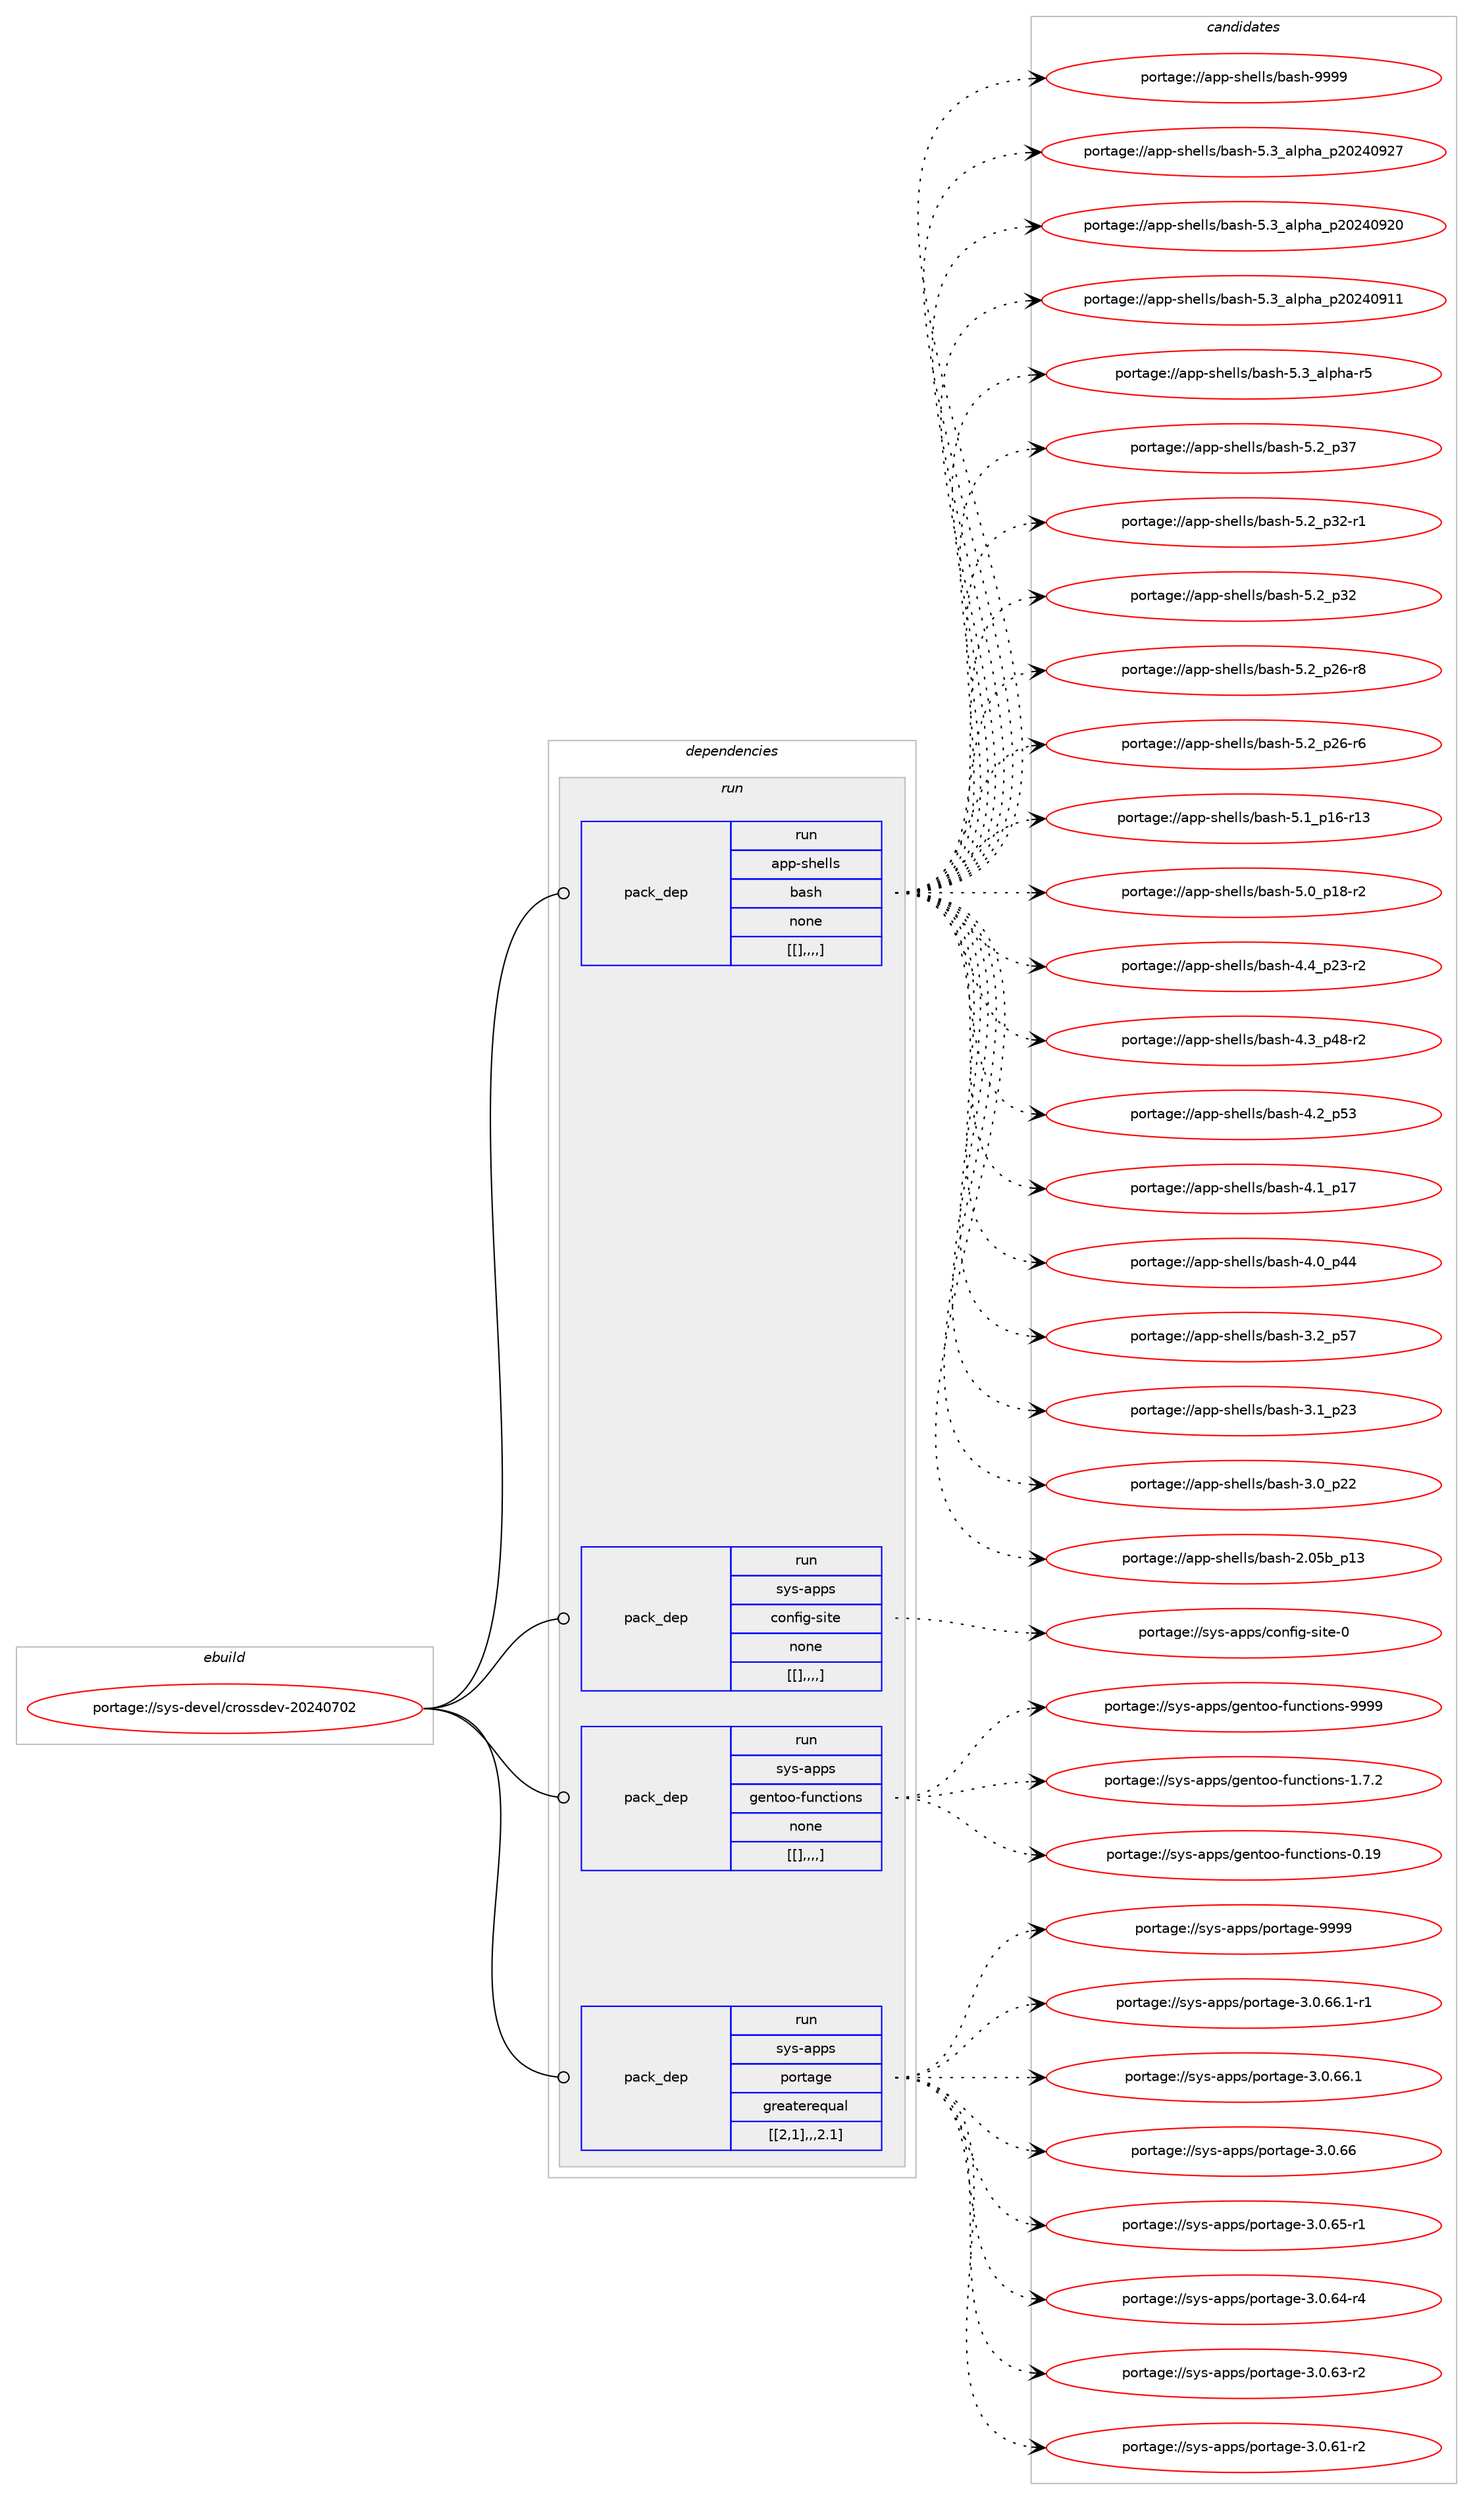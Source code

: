 digraph prolog {

# *************
# Graph options
# *************

newrank=true;
concentrate=true;
compound=true;
graph [rankdir=LR,fontname=Helvetica,fontsize=10,ranksep=1.5];#, ranksep=2.5, nodesep=0.2];
edge  [arrowhead=vee];
node  [fontname=Helvetica,fontsize=10];

# **********
# The ebuild
# **********

subgraph cluster_leftcol {
color=gray;
label=<<i>ebuild</i>>;
id [label="portage://sys-devel/crossdev-20240702", color=red, width=4, href="../sys-devel/crossdev-20240702.svg"];
}

# ****************
# The dependencies
# ****************

subgraph cluster_midcol {
color=gray;
label=<<i>dependencies</i>>;
subgraph cluster_compile {
fillcolor="#eeeeee";
style=filled;
label=<<i>compile</i>>;
}
subgraph cluster_compileandrun {
fillcolor="#eeeeee";
style=filled;
label=<<i>compile and run</i>>;
}
subgraph cluster_run {
fillcolor="#eeeeee";
style=filled;
label=<<i>run</i>>;
subgraph pack6494 {
dependency10104 [label=<<TABLE BORDER="0" CELLBORDER="1" CELLSPACING="0" CELLPADDING="4" WIDTH="220"><TR><TD ROWSPAN="6" CELLPADDING="30">pack_dep</TD></TR><TR><TD WIDTH="110">run</TD></TR><TR><TD>app-shells</TD></TR><TR><TD>bash</TD></TR><TR><TD>none</TD></TR><TR><TD>[[],,,,]</TD></TR></TABLE>>, shape=none, color=blue];
}
id:e -> dependency10104:w [weight=20,style="solid",arrowhead="odot"];
subgraph pack6495 {
dependency10105 [label=<<TABLE BORDER="0" CELLBORDER="1" CELLSPACING="0" CELLPADDING="4" WIDTH="220"><TR><TD ROWSPAN="6" CELLPADDING="30">pack_dep</TD></TR><TR><TD WIDTH="110">run</TD></TR><TR><TD>sys-apps</TD></TR><TR><TD>config-site</TD></TR><TR><TD>none</TD></TR><TR><TD>[[],,,,]</TD></TR></TABLE>>, shape=none, color=blue];
}
id:e -> dependency10105:w [weight=20,style="solid",arrowhead="odot"];
subgraph pack6496 {
dependency10106 [label=<<TABLE BORDER="0" CELLBORDER="1" CELLSPACING="0" CELLPADDING="4" WIDTH="220"><TR><TD ROWSPAN="6" CELLPADDING="30">pack_dep</TD></TR><TR><TD WIDTH="110">run</TD></TR><TR><TD>sys-apps</TD></TR><TR><TD>gentoo-functions</TD></TR><TR><TD>none</TD></TR><TR><TD>[[],,,,]</TD></TR></TABLE>>, shape=none, color=blue];
}
id:e -> dependency10106:w [weight=20,style="solid",arrowhead="odot"];
subgraph pack6497 {
dependency10107 [label=<<TABLE BORDER="0" CELLBORDER="1" CELLSPACING="0" CELLPADDING="4" WIDTH="220"><TR><TD ROWSPAN="6" CELLPADDING="30">pack_dep</TD></TR><TR><TD WIDTH="110">run</TD></TR><TR><TD>sys-apps</TD></TR><TR><TD>portage</TD></TR><TR><TD>greaterequal</TD></TR><TR><TD>[[2,1],,,2.1]</TD></TR></TABLE>>, shape=none, color=blue];
}
id:e -> dependency10107:w [weight=20,style="solid",arrowhead="odot"];
}
}

# **************
# The candidates
# **************

subgraph cluster_choices {
rank=same;
color=gray;
label=<<i>candidates</i>>;

subgraph choice6494 {
color=black;
nodesep=1;
choice97112112451151041011081081154798971151044557575757 [label="portage://app-shells/bash-9999", color=red, width=4,href="../app-shells/bash-9999.svg"];
choice971121124511510410110810811547989711510445534651959710811210497951125048505248575055 [label="portage://app-shells/bash-5.3_alpha_p20240927", color=red, width=4,href="../app-shells/bash-5.3_alpha_p20240927.svg"];
choice971121124511510410110810811547989711510445534651959710811210497951125048505248575048 [label="portage://app-shells/bash-5.3_alpha_p20240920", color=red, width=4,href="../app-shells/bash-5.3_alpha_p20240920.svg"];
choice971121124511510410110810811547989711510445534651959710811210497951125048505248574949 [label="portage://app-shells/bash-5.3_alpha_p20240911", color=red, width=4,href="../app-shells/bash-5.3_alpha_p20240911.svg"];
choice9711211245115104101108108115479897115104455346519597108112104974511453 [label="portage://app-shells/bash-5.3_alpha-r5", color=red, width=4,href="../app-shells/bash-5.3_alpha-r5.svg"];
choice971121124511510410110810811547989711510445534650951125155 [label="portage://app-shells/bash-5.2_p37", color=red, width=4,href="../app-shells/bash-5.2_p37.svg"];
choice9711211245115104101108108115479897115104455346509511251504511449 [label="portage://app-shells/bash-5.2_p32-r1", color=red, width=4,href="../app-shells/bash-5.2_p32-r1.svg"];
choice971121124511510410110810811547989711510445534650951125150 [label="portage://app-shells/bash-5.2_p32", color=red, width=4,href="../app-shells/bash-5.2_p32.svg"];
choice9711211245115104101108108115479897115104455346509511250544511456 [label="portage://app-shells/bash-5.2_p26-r8", color=red, width=4,href="../app-shells/bash-5.2_p26-r8.svg"];
choice9711211245115104101108108115479897115104455346509511250544511454 [label="portage://app-shells/bash-5.2_p26-r6", color=red, width=4,href="../app-shells/bash-5.2_p26-r6.svg"];
choice971121124511510410110810811547989711510445534649951124954451144951 [label="portage://app-shells/bash-5.1_p16-r13", color=red, width=4,href="../app-shells/bash-5.1_p16-r13.svg"];
choice9711211245115104101108108115479897115104455346489511249564511450 [label="portage://app-shells/bash-5.0_p18-r2", color=red, width=4,href="../app-shells/bash-5.0_p18-r2.svg"];
choice9711211245115104101108108115479897115104455246529511250514511450 [label="portage://app-shells/bash-4.4_p23-r2", color=red, width=4,href="../app-shells/bash-4.4_p23-r2.svg"];
choice9711211245115104101108108115479897115104455246519511252564511450 [label="portage://app-shells/bash-4.3_p48-r2", color=red, width=4,href="../app-shells/bash-4.3_p48-r2.svg"];
choice971121124511510410110810811547989711510445524650951125351 [label="portage://app-shells/bash-4.2_p53", color=red, width=4,href="../app-shells/bash-4.2_p53.svg"];
choice971121124511510410110810811547989711510445524649951124955 [label="portage://app-shells/bash-4.1_p17", color=red, width=4,href="../app-shells/bash-4.1_p17.svg"];
choice971121124511510410110810811547989711510445524648951125252 [label="portage://app-shells/bash-4.0_p44", color=red, width=4,href="../app-shells/bash-4.0_p44.svg"];
choice971121124511510410110810811547989711510445514650951125355 [label="portage://app-shells/bash-3.2_p57", color=red, width=4,href="../app-shells/bash-3.2_p57.svg"];
choice971121124511510410110810811547989711510445514649951125051 [label="portage://app-shells/bash-3.1_p23", color=red, width=4,href="../app-shells/bash-3.1_p23.svg"];
choice971121124511510410110810811547989711510445514648951125050 [label="portage://app-shells/bash-3.0_p22", color=red, width=4,href="../app-shells/bash-3.0_p22.svg"];
choice9711211245115104101108108115479897115104455046485398951124951 [label="portage://app-shells/bash-2.05b_p13", color=red, width=4,href="../app-shells/bash-2.05b_p13.svg"];
dependency10104:e -> choice97112112451151041011081081154798971151044557575757:w [style=dotted,weight="100"];
dependency10104:e -> choice971121124511510410110810811547989711510445534651959710811210497951125048505248575055:w [style=dotted,weight="100"];
dependency10104:e -> choice971121124511510410110810811547989711510445534651959710811210497951125048505248575048:w [style=dotted,weight="100"];
dependency10104:e -> choice971121124511510410110810811547989711510445534651959710811210497951125048505248574949:w [style=dotted,weight="100"];
dependency10104:e -> choice9711211245115104101108108115479897115104455346519597108112104974511453:w [style=dotted,weight="100"];
dependency10104:e -> choice971121124511510410110810811547989711510445534650951125155:w [style=dotted,weight="100"];
dependency10104:e -> choice9711211245115104101108108115479897115104455346509511251504511449:w [style=dotted,weight="100"];
dependency10104:e -> choice971121124511510410110810811547989711510445534650951125150:w [style=dotted,weight="100"];
dependency10104:e -> choice9711211245115104101108108115479897115104455346509511250544511456:w [style=dotted,weight="100"];
dependency10104:e -> choice9711211245115104101108108115479897115104455346509511250544511454:w [style=dotted,weight="100"];
dependency10104:e -> choice971121124511510410110810811547989711510445534649951124954451144951:w [style=dotted,weight="100"];
dependency10104:e -> choice9711211245115104101108108115479897115104455346489511249564511450:w [style=dotted,weight="100"];
dependency10104:e -> choice9711211245115104101108108115479897115104455246529511250514511450:w [style=dotted,weight="100"];
dependency10104:e -> choice9711211245115104101108108115479897115104455246519511252564511450:w [style=dotted,weight="100"];
dependency10104:e -> choice971121124511510410110810811547989711510445524650951125351:w [style=dotted,weight="100"];
dependency10104:e -> choice971121124511510410110810811547989711510445524649951124955:w [style=dotted,weight="100"];
dependency10104:e -> choice971121124511510410110810811547989711510445524648951125252:w [style=dotted,weight="100"];
dependency10104:e -> choice971121124511510410110810811547989711510445514650951125355:w [style=dotted,weight="100"];
dependency10104:e -> choice971121124511510410110810811547989711510445514649951125051:w [style=dotted,weight="100"];
dependency10104:e -> choice971121124511510410110810811547989711510445514648951125050:w [style=dotted,weight="100"];
dependency10104:e -> choice9711211245115104101108108115479897115104455046485398951124951:w [style=dotted,weight="100"];
}
subgraph choice6495 {
color=black;
nodesep=1;
choice11512111545971121121154799111110102105103451151051161014548 [label="portage://sys-apps/config-site-0", color=red, width=4,href="../sys-apps/config-site-0.svg"];
dependency10105:e -> choice11512111545971121121154799111110102105103451151051161014548:w [style=dotted,weight="100"];
}
subgraph choice6496 {
color=black;
nodesep=1;
choice11512111545971121121154710310111011611111145102117110991161051111101154557575757 [label="portage://sys-apps/gentoo-functions-9999", color=red, width=4,href="../sys-apps/gentoo-functions-9999.svg"];
choice1151211154597112112115471031011101161111114510211711099116105111110115454946554650 [label="portage://sys-apps/gentoo-functions-1.7.2", color=red, width=4,href="../sys-apps/gentoo-functions-1.7.2.svg"];
choice11512111545971121121154710310111011611111145102117110991161051111101154548464957 [label="portage://sys-apps/gentoo-functions-0.19", color=red, width=4,href="../sys-apps/gentoo-functions-0.19.svg"];
dependency10106:e -> choice11512111545971121121154710310111011611111145102117110991161051111101154557575757:w [style=dotted,weight="100"];
dependency10106:e -> choice1151211154597112112115471031011101161111114510211711099116105111110115454946554650:w [style=dotted,weight="100"];
dependency10106:e -> choice11512111545971121121154710310111011611111145102117110991161051111101154548464957:w [style=dotted,weight="100"];
}
subgraph choice6497 {
color=black;
nodesep=1;
choice115121115459711211211547112111114116971031014557575757 [label="portage://sys-apps/portage-9999", color=red, width=4,href="../sys-apps/portage-9999.svg"];
choice115121115459711211211547112111114116971031014551464846545446494511449 [label="portage://sys-apps/portage-3.0.66.1-r1", color=red, width=4,href="../sys-apps/portage-3.0.66.1-r1.svg"];
choice11512111545971121121154711211111411697103101455146484654544649 [label="portage://sys-apps/portage-3.0.66.1", color=red, width=4,href="../sys-apps/portage-3.0.66.1.svg"];
choice1151211154597112112115471121111141169710310145514648465454 [label="portage://sys-apps/portage-3.0.66", color=red, width=4,href="../sys-apps/portage-3.0.66.svg"];
choice11512111545971121121154711211111411697103101455146484654534511449 [label="portage://sys-apps/portage-3.0.65-r1", color=red, width=4,href="../sys-apps/portage-3.0.65-r1.svg"];
choice11512111545971121121154711211111411697103101455146484654524511452 [label="portage://sys-apps/portage-3.0.64-r4", color=red, width=4,href="../sys-apps/portage-3.0.64-r4.svg"];
choice11512111545971121121154711211111411697103101455146484654514511450 [label="portage://sys-apps/portage-3.0.63-r2", color=red, width=4,href="../sys-apps/portage-3.0.63-r2.svg"];
choice11512111545971121121154711211111411697103101455146484654494511450 [label="portage://sys-apps/portage-3.0.61-r2", color=red, width=4,href="../sys-apps/portage-3.0.61-r2.svg"];
dependency10107:e -> choice115121115459711211211547112111114116971031014557575757:w [style=dotted,weight="100"];
dependency10107:e -> choice115121115459711211211547112111114116971031014551464846545446494511449:w [style=dotted,weight="100"];
dependency10107:e -> choice11512111545971121121154711211111411697103101455146484654544649:w [style=dotted,weight="100"];
dependency10107:e -> choice1151211154597112112115471121111141169710310145514648465454:w [style=dotted,weight="100"];
dependency10107:e -> choice11512111545971121121154711211111411697103101455146484654534511449:w [style=dotted,weight="100"];
dependency10107:e -> choice11512111545971121121154711211111411697103101455146484654524511452:w [style=dotted,weight="100"];
dependency10107:e -> choice11512111545971121121154711211111411697103101455146484654514511450:w [style=dotted,weight="100"];
dependency10107:e -> choice11512111545971121121154711211111411697103101455146484654494511450:w [style=dotted,weight="100"];
}
}

}
